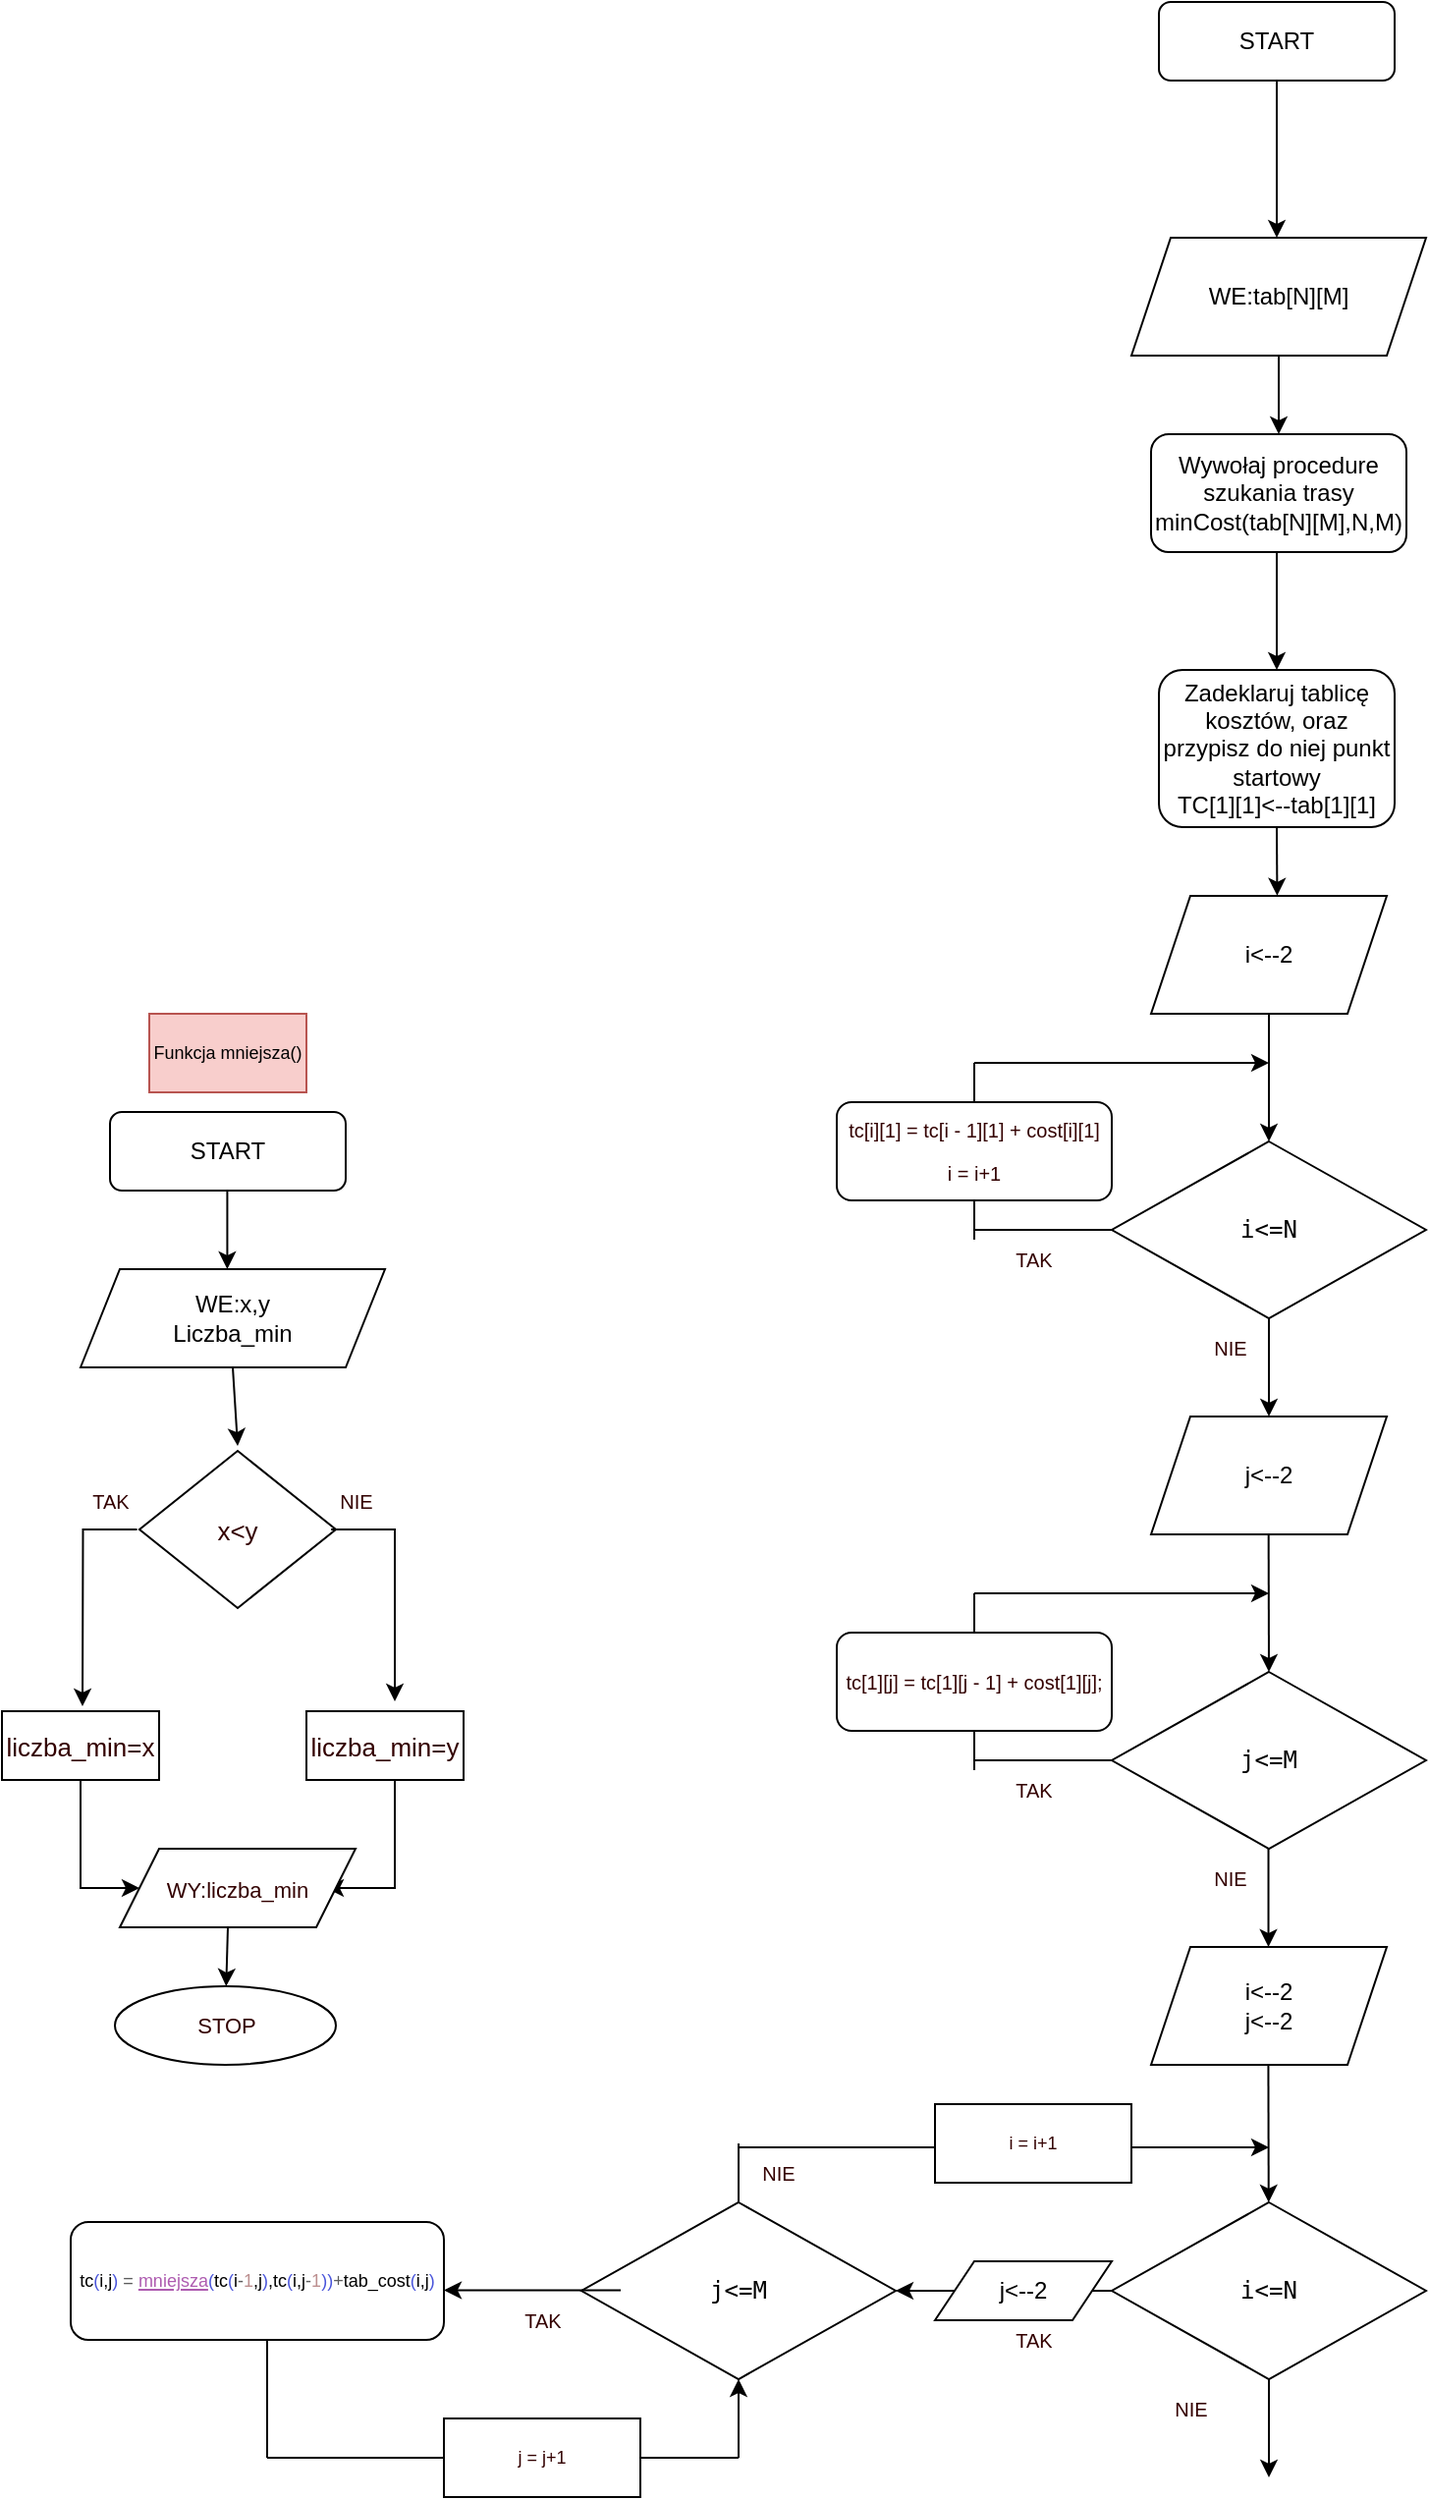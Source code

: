 <mxfile version="20.3.0" type="device"><diagram id="C5RBs43oDa-KdzZeNtuy" name="Page-1"><mxGraphModel dx="1525" dy="700" grid="1" gridSize="10" guides="1" tooltips="1" connect="1" arrows="1" fold="1" page="1" pageScale="1" pageWidth="827" pageHeight="1169" background="#ffffff" math="0" shadow="0"><root><mxCell id="WIyWlLk6GJQsqaUBKTNV-0"/><mxCell id="WIyWlLk6GJQsqaUBKTNV-1" parent="WIyWlLk6GJQsqaUBKTNV-0"/><mxCell id="WIyWlLk6GJQsqaUBKTNV-3" value="START" style="rounded=1;whiteSpace=wrap;html=1;fontSize=12;glass=0;strokeWidth=1;shadow=0;" parent="WIyWlLk6GJQsqaUBKTNV-1" vertex="1"><mxGeometry x="354" y="70" width="120" height="40" as="geometry"/></mxCell><mxCell id="uiQ0XHZpAKahJ_fMa_AK-2" value="" style="endArrow=classic;html=1;rounded=0;exitX=0.5;exitY=1;exitDx=0;exitDy=0;" edge="1" parent="WIyWlLk6GJQsqaUBKTNV-1" source="WIyWlLk6GJQsqaUBKTNV-3"><mxGeometry width="50" height="50" relative="1" as="geometry"><mxPoint x="390" y="550" as="sourcePoint"/><mxPoint x="414" y="190" as="targetPoint"/><Array as="points"/></mxGeometry></mxCell><mxCell id="uiQ0XHZpAKahJ_fMa_AK-3" value="WE:tab[N][M]" style="shape=parallelogram;perimeter=parallelogramPerimeter;whiteSpace=wrap;html=1;fixedSize=1;" vertex="1" parent="WIyWlLk6GJQsqaUBKTNV-1"><mxGeometry x="340" y="190" width="150" height="60" as="geometry"/></mxCell><mxCell id="uiQ0XHZpAKahJ_fMa_AK-4" value="" style="endArrow=classic;html=1;rounded=0;exitX=0.5;exitY=1;exitDx=0;exitDy=0;" edge="1" parent="WIyWlLk6GJQsqaUBKTNV-1" source="uiQ0XHZpAKahJ_fMa_AK-3" target="uiQ0XHZpAKahJ_fMa_AK-5"><mxGeometry width="50" height="50" relative="1" as="geometry"><mxPoint x="350" y="340" as="sourcePoint"/><mxPoint x="415" y="310" as="targetPoint"/><Array as="points"/></mxGeometry></mxCell><mxCell id="uiQ0XHZpAKahJ_fMa_AK-5" value="Wywołaj procedure&lt;br&gt;szukania trasy&lt;br&gt;minCost(tab[N][M],N,M)" style="rounded=1;whiteSpace=wrap;html=1;" vertex="1" parent="WIyWlLk6GJQsqaUBKTNV-1"><mxGeometry x="350" y="290" width="130" height="60" as="geometry"/></mxCell><mxCell id="uiQ0XHZpAKahJ_fMa_AK-6" value="" style="endArrow=classic;html=1;rounded=0;" edge="1" parent="WIyWlLk6GJQsqaUBKTNV-1"><mxGeometry width="50" height="50" relative="1" as="geometry"><mxPoint x="414" y="350" as="sourcePoint"/><mxPoint x="414" y="410" as="targetPoint"/></mxGeometry></mxCell><mxCell id="uiQ0XHZpAKahJ_fMa_AK-7" value="Zadeklaruj tablicę kosztów, oraz przypisz do niej punkt startowy&lt;br&gt;TC[1][1]&amp;lt;--tab[1][1]" style="rounded=1;whiteSpace=wrap;html=1;" vertex="1" parent="WIyWlLk6GJQsqaUBKTNV-1"><mxGeometry x="354" y="410" width="120" height="80" as="geometry"/></mxCell><mxCell id="uiQ0XHZpAKahJ_fMa_AK-8" value="i&amp;lt;--2" style="shape=parallelogram;perimeter=parallelogramPerimeter;whiteSpace=wrap;html=1;fixedSize=1;" vertex="1" parent="WIyWlLk6GJQsqaUBKTNV-1"><mxGeometry x="350" y="525" width="120" height="60" as="geometry"/></mxCell><mxCell id="uiQ0XHZpAKahJ_fMa_AK-9" value="" style="endArrow=classic;html=1;rounded=0;entryX=0.535;entryY=-0.002;entryDx=0;entryDy=0;entryPerimeter=0;" edge="1" parent="WIyWlLk6GJQsqaUBKTNV-1" target="uiQ0XHZpAKahJ_fMa_AK-8"><mxGeometry width="50" height="50" relative="1" as="geometry"><mxPoint x="414" y="490" as="sourcePoint"/><mxPoint x="464" y="440" as="targetPoint"/></mxGeometry></mxCell><mxCell id="uiQ0XHZpAKahJ_fMa_AK-10" value="&lt;pre style=&quot;&quot;&gt;i&amp;lt;=N&lt;/pre&gt;" style="rhombus;whiteSpace=wrap;html=1;" vertex="1" parent="WIyWlLk6GJQsqaUBKTNV-1"><mxGeometry x="330" y="650" width="160" height="90" as="geometry"/></mxCell><mxCell id="uiQ0XHZpAKahJ_fMa_AK-11" value="" style="endArrow=classic;html=1;rounded=0;entryX=0.5;entryY=0;entryDx=0;entryDy=0;exitX=0.5;exitY=1;exitDx=0;exitDy=0;" edge="1" parent="WIyWlLk6GJQsqaUBKTNV-1" source="uiQ0XHZpAKahJ_fMa_AK-8" target="uiQ0XHZpAKahJ_fMa_AK-10"><mxGeometry width="50" height="50" relative="1" as="geometry"><mxPoint x="410" y="590" as="sourcePoint"/><mxPoint x="440" y="590" as="targetPoint"/><Array as="points"/></mxGeometry></mxCell><mxCell id="uiQ0XHZpAKahJ_fMa_AK-13" value="" style="endArrow=none;html=1;rounded=0;fontFamily=Helvetica;fontSize=8;fontColor=#330000;entryX=0;entryY=0.5;entryDx=0;entryDy=0;" edge="1" parent="WIyWlLk6GJQsqaUBKTNV-1" target="uiQ0XHZpAKahJ_fMa_AK-10"><mxGeometry width="50" height="50" relative="1" as="geometry"><mxPoint x="260" y="695" as="sourcePoint"/><mxPoint x="330" y="690" as="targetPoint"/></mxGeometry></mxCell><mxCell id="uiQ0XHZpAKahJ_fMa_AK-14" value="" style="endArrow=none;html=1;rounded=0;fontFamily=Helvetica;fontSize=8;fontColor=#330000;" edge="1" parent="WIyWlLk6GJQsqaUBKTNV-1"><mxGeometry width="50" height="50" relative="1" as="geometry"><mxPoint x="260" y="700" as="sourcePoint"/><mxPoint x="260" y="680" as="targetPoint"/></mxGeometry></mxCell><mxCell id="uiQ0XHZpAKahJ_fMa_AK-16" value="&lt;pre style=&quot;color: rgb(0, 0, 0); font-size: 10px;&quot;&gt;&lt;font style=&quot;font-size: 10px;&quot; face=&quot;Helvetica&quot; color=&quot;#330000&quot;&gt;tc[i][1] = tc[i - 1][1] + cost[i][1]&lt;/font&gt;&lt;/pre&gt;&lt;pre style=&quot;color: rgb(0, 0, 0); font-size: 10px;&quot;&gt;&lt;font style=&quot;font-size: 10px;&quot; face=&quot;Helvetica&quot; color=&quot;#330000&quot;&gt;i = i+1&lt;/font&gt;&lt;/pre&gt;" style="rounded=1;whiteSpace=wrap;html=1;labelBackgroundColor=none;fontFamily=Helvetica;fontSize=8;fontColor=#330000;" vertex="1" parent="WIyWlLk6GJQsqaUBKTNV-1"><mxGeometry x="190" y="630" width="140" height="50" as="geometry"/></mxCell><mxCell id="uiQ0XHZpAKahJ_fMa_AK-17" value="" style="endArrow=none;html=1;rounded=0;fontFamily=Helvetica;fontSize=10;fontColor=#330000;entryX=0.5;entryY=0;entryDx=0;entryDy=0;" edge="1" parent="WIyWlLk6GJQsqaUBKTNV-1" target="uiQ0XHZpAKahJ_fMa_AK-16"><mxGeometry width="50" height="50" relative="1" as="geometry"><mxPoint x="260" y="630" as="sourcePoint"/><mxPoint x="370" y="620" as="targetPoint"/><Array as="points"><mxPoint x="260" y="610"/></Array></mxGeometry></mxCell><mxCell id="uiQ0XHZpAKahJ_fMa_AK-18" value="" style="endArrow=classic;html=1;rounded=0;fontFamily=Helvetica;fontSize=10;fontColor=#330000;" edge="1" parent="WIyWlLk6GJQsqaUBKTNV-1"><mxGeometry width="50" height="50" relative="1" as="geometry"><mxPoint x="260" y="610" as="sourcePoint"/><mxPoint x="410" y="610" as="targetPoint"/></mxGeometry></mxCell><mxCell id="uiQ0XHZpAKahJ_fMa_AK-19" value="NIE" style="text;html=1;align=center;verticalAlign=middle;resizable=0;points=[];autosize=1;strokeColor=none;fillColor=none;fontSize=10;fontFamily=Helvetica;fontColor=#330000;" vertex="1" parent="WIyWlLk6GJQsqaUBKTNV-1"><mxGeometry x="370" y="740" width="40" height="30" as="geometry"/></mxCell><mxCell id="uiQ0XHZpAKahJ_fMa_AK-21" value="" style="endArrow=classic;html=1;rounded=0;fontFamily=Helvetica;fontSize=10;fontColor=#330000;" edge="1" parent="WIyWlLk6GJQsqaUBKTNV-1" source="uiQ0XHZpAKahJ_fMa_AK-10"><mxGeometry relative="1" as="geometry"><mxPoint x="350" y="760" as="sourcePoint"/><mxPoint x="410" y="790" as="targetPoint"/></mxGeometry></mxCell><mxCell id="uiQ0XHZpAKahJ_fMa_AK-22" value="TAK" style="edgeLabel;resizable=0;html=1;align=center;verticalAlign=middle;labelBackgroundColor=none;fontFamily=Helvetica;fontSize=10;fontColor=#330000;" connectable="0" vertex="1" parent="uiQ0XHZpAKahJ_fMa_AK-21"><mxGeometry relative="1" as="geometry"><mxPoint x="-120" y="-55" as="offset"/></mxGeometry></mxCell><mxCell id="uiQ0XHZpAKahJ_fMa_AK-23" value="&lt;pre style=&quot;&quot;&gt;j&amp;lt;=M&lt;/pre&gt;" style="rhombus;whiteSpace=wrap;html=1;" vertex="1" parent="WIyWlLk6GJQsqaUBKTNV-1"><mxGeometry x="330" y="920" width="160" height="90" as="geometry"/></mxCell><mxCell id="uiQ0XHZpAKahJ_fMa_AK-24" value="j&amp;lt;--2" style="shape=parallelogram;perimeter=parallelogramPerimeter;whiteSpace=wrap;html=1;fixedSize=1;" vertex="1" parent="WIyWlLk6GJQsqaUBKTNV-1"><mxGeometry x="350" y="790" width="120" height="60" as="geometry"/></mxCell><mxCell id="uiQ0XHZpAKahJ_fMa_AK-25" value="" style="endArrow=classic;html=1;rounded=0;entryX=0.5;entryY=0;entryDx=0;entryDy=0;exitX=0.5;exitY=1;exitDx=0;exitDy=0;" edge="1" parent="WIyWlLk6GJQsqaUBKTNV-1" target="uiQ0XHZpAKahJ_fMa_AK-23"><mxGeometry width="50" height="50" relative="1" as="geometry"><mxPoint x="409.83" y="850" as="sourcePoint"/><mxPoint x="409.83" y="915" as="targetPoint"/><Array as="points"/></mxGeometry></mxCell><mxCell id="uiQ0XHZpAKahJ_fMa_AK-28" value="" style="endArrow=none;html=1;rounded=0;fontFamily=Helvetica;fontSize=8;fontColor=#330000;entryX=0;entryY=0.5;entryDx=0;entryDy=0;" edge="1" parent="WIyWlLk6GJQsqaUBKTNV-1"><mxGeometry width="50" height="50" relative="1" as="geometry"><mxPoint x="260" y="965" as="sourcePoint"/><mxPoint x="330" y="965" as="targetPoint"/></mxGeometry></mxCell><mxCell id="uiQ0XHZpAKahJ_fMa_AK-29" value="" style="endArrow=none;html=1;rounded=0;fontFamily=Helvetica;fontSize=8;fontColor=#330000;" edge="1" parent="WIyWlLk6GJQsqaUBKTNV-1"><mxGeometry width="50" height="50" relative="1" as="geometry"><mxPoint x="260" y="970" as="sourcePoint"/><mxPoint x="260" y="950" as="targetPoint"/></mxGeometry></mxCell><mxCell id="uiQ0XHZpAKahJ_fMa_AK-30" value="&lt;pre style=&quot;font-size: 10px;&quot;&gt;&lt;pre style=&quot;&quot;&gt;&lt;font face=&quot;Helvetica&quot;&gt;tc[1][j] = tc[1][j - 1] + cost[1][j];&lt;/font&gt;&lt;/pre&gt;&lt;/pre&gt;" style="rounded=1;whiteSpace=wrap;html=1;labelBackgroundColor=none;fontFamily=Helvetica;fontSize=8;fontColor=#330000;" vertex="1" parent="WIyWlLk6GJQsqaUBKTNV-1"><mxGeometry x="190" y="900" width="140" height="50" as="geometry"/></mxCell><mxCell id="uiQ0XHZpAKahJ_fMa_AK-31" value="" style="endArrow=none;html=1;rounded=0;fontFamily=Helvetica;fontSize=10;fontColor=#330000;entryX=0.5;entryY=0;entryDx=0;entryDy=0;" edge="1" parent="WIyWlLk6GJQsqaUBKTNV-1" target="uiQ0XHZpAKahJ_fMa_AK-30"><mxGeometry width="50" height="50" relative="1" as="geometry"><mxPoint x="260" y="900" as="sourcePoint"/><mxPoint x="370" y="890" as="targetPoint"/><Array as="points"><mxPoint x="260" y="880"/></Array></mxGeometry></mxCell><mxCell id="uiQ0XHZpAKahJ_fMa_AK-32" value="NIE" style="text;html=1;align=center;verticalAlign=middle;resizable=0;points=[];autosize=1;strokeColor=none;fillColor=none;fontSize=10;fontFamily=Helvetica;fontColor=#330000;" vertex="1" parent="WIyWlLk6GJQsqaUBKTNV-1"><mxGeometry x="370" y="1010" width="40" height="30" as="geometry"/></mxCell><mxCell id="uiQ0XHZpAKahJ_fMa_AK-33" value="" style="endArrow=classic;html=1;rounded=0;fontFamily=Helvetica;fontSize=10;fontColor=#330000;" edge="1" parent="WIyWlLk6GJQsqaUBKTNV-1"><mxGeometry width="50" height="50" relative="1" as="geometry"><mxPoint x="260" y="880" as="sourcePoint"/><mxPoint x="410" y="880" as="targetPoint"/></mxGeometry></mxCell><mxCell id="uiQ0XHZpAKahJ_fMa_AK-35" value="" style="endArrow=classic;html=1;rounded=0;fontFamily=Helvetica;fontSize=10;fontColor=#330000;" edge="1" parent="WIyWlLk6GJQsqaUBKTNV-1"><mxGeometry relative="1" as="geometry"><mxPoint x="409.76" y="1010" as="sourcePoint"/><mxPoint x="409.76" y="1060" as="targetPoint"/></mxGeometry></mxCell><mxCell id="uiQ0XHZpAKahJ_fMa_AK-36" value="TAK" style="edgeLabel;resizable=0;html=1;align=center;verticalAlign=middle;labelBackgroundColor=none;fontFamily=Helvetica;fontSize=10;fontColor=#330000;" connectable="0" vertex="1" parent="uiQ0XHZpAKahJ_fMa_AK-35"><mxGeometry relative="1" as="geometry"><mxPoint x="-120" y="-55" as="offset"/></mxGeometry></mxCell><mxCell id="uiQ0XHZpAKahJ_fMa_AK-37" value="i&amp;lt;--2&lt;br&gt;j&amp;lt;--2" style="shape=parallelogram;perimeter=parallelogramPerimeter;whiteSpace=wrap;html=1;fixedSize=1;" vertex="1" parent="WIyWlLk6GJQsqaUBKTNV-1"><mxGeometry x="350" y="1060" width="120" height="60" as="geometry"/></mxCell><mxCell id="uiQ0XHZpAKahJ_fMa_AK-38" value="&lt;pre style=&quot;&quot;&gt;i&amp;lt;=N&lt;/pre&gt;" style="rhombus;whiteSpace=wrap;html=1;" vertex="1" parent="WIyWlLk6GJQsqaUBKTNV-1"><mxGeometry x="330" y="1190" width="160" height="90" as="geometry"/></mxCell><mxCell id="uiQ0XHZpAKahJ_fMa_AK-39" value="" style="endArrow=classic;html=1;rounded=0;entryX=0.5;entryY=0;entryDx=0;entryDy=0;exitX=0.5;exitY=1;exitDx=0;exitDy=0;" edge="1" parent="WIyWlLk6GJQsqaUBKTNV-1"><mxGeometry width="50" height="50" relative="1" as="geometry"><mxPoint x="409.71" y="1120" as="sourcePoint"/><mxPoint x="409.88" y="1190" as="targetPoint"/><Array as="points"/></mxGeometry></mxCell><mxCell id="uiQ0XHZpAKahJ_fMa_AK-40" value="" style="endArrow=classic;html=1;rounded=0;exitX=0;exitY=0.5;exitDx=0;exitDy=0;entryX=1;entryY=0.5;entryDx=0;entryDy=0;" edge="1" parent="WIyWlLk6GJQsqaUBKTNV-1" source="uiQ0XHZpAKahJ_fMa_AK-38" target="uiQ0XHZpAKahJ_fMa_AK-43"><mxGeometry width="50" height="50" relative="1" as="geometry"><mxPoint x="329.43" y="1250" as="sourcePoint"/><mxPoint x="240" y="1235" as="targetPoint"/><Array as="points"/></mxGeometry></mxCell><mxCell id="uiQ0XHZpAKahJ_fMa_AK-43" value="&lt;pre style=&quot;&quot;&gt;j&amp;lt;=M&lt;/pre&gt;" style="rhombus;whiteSpace=wrap;html=1;" vertex="1" parent="WIyWlLk6GJQsqaUBKTNV-1"><mxGeometry x="60" y="1190" width="160" height="90" as="geometry"/></mxCell><mxCell id="uiQ0XHZpAKahJ_fMa_AK-45" value="NIE" style="text;html=1;align=center;verticalAlign=middle;resizable=0;points=[];autosize=1;strokeColor=none;fillColor=none;fontSize=10;fontFamily=Helvetica;fontColor=#330000;" vertex="1" parent="WIyWlLk6GJQsqaUBKTNV-1"><mxGeometry x="350" y="1280" width="40" height="30" as="geometry"/></mxCell><mxCell id="uiQ0XHZpAKahJ_fMa_AK-46" value="" style="endArrow=classic;html=1;rounded=0;fontFamily=Helvetica;fontSize=10;fontColor=#330000;" edge="1" parent="WIyWlLk6GJQsqaUBKTNV-1"><mxGeometry relative="1" as="geometry"><mxPoint x="410.0" y="1280" as="sourcePoint"/><mxPoint x="410.0" y="1330" as="targetPoint"/></mxGeometry></mxCell><mxCell id="uiQ0XHZpAKahJ_fMa_AK-47" value="TAK" style="edgeLabel;resizable=0;html=1;align=center;verticalAlign=middle;labelBackgroundColor=none;fontFamily=Helvetica;fontSize=10;fontColor=#330000;" connectable="0" vertex="1" parent="uiQ0XHZpAKahJ_fMa_AK-46"><mxGeometry relative="1" as="geometry"><mxPoint x="-120" y="-45" as="offset"/></mxGeometry></mxCell><mxCell id="uiQ0XHZpAKahJ_fMa_AK-49" value="&lt;pre style=&quot;font-size: 9px;&quot;&gt;&lt;font style=&quot;font-size: 9px;&quot; face=&quot;Helvetica&quot;&gt;&lt;span style=&quot;color: rgb(0, 0, 0);&quot;&gt;tc&lt;/span&gt;&lt;span style=&quot;color: rgb(74, 85, 219);&quot;&gt;(&lt;/span&gt;&lt;span style=&quot;color: rgb(0, 0, 0);&quot;&gt;i&lt;/span&gt;&lt;span style=&quot;color: rgb(0, 0, 0);&quot;&gt;,&lt;/span&gt;&lt;span style=&quot;color: rgb(0, 0, 0);&quot;&gt;j&lt;/span&gt;&lt;span style=&quot;color: rgb(74, 85, 219);&quot;&gt;)&lt;/span&gt; &lt;span style=&quot;color: rgb(92, 92, 92);&quot;&gt;=&lt;/span&gt; &lt;font style=&quot;font-size: 9px;&quot; color=&quot;#ae5cb0&quot;&gt;&lt;u&gt;mniejsza&lt;/u&gt;&lt;/font&gt;&lt;span style=&quot;color: rgb(74, 85, 219);&quot;&gt;(&lt;/span&gt;&lt;span style=&quot;color: rgb(0, 0, 0);&quot;&gt;tc&lt;/span&gt;&lt;span style=&quot;color: rgb(74, 85, 219);&quot;&gt;(&lt;/span&gt;&lt;span style=&quot;color: rgb(0, 0, 0);&quot;&gt;i&lt;/span&gt;&lt;span style=&quot;color: rgb(92, 92, 92);&quot;&gt;-&lt;/span&gt;&lt;span style=&quot;color: rgb(188, 143, 143);&quot;&gt;1&lt;/span&gt;&lt;span style=&quot;color: rgb(0, 0, 0);&quot;&gt;,&lt;/span&gt;&lt;span style=&quot;color: rgb(0, 0, 0);&quot;&gt;j&lt;/span&gt;&lt;span style=&quot;color: rgb(74, 85, 219);&quot;&gt;)&lt;/span&gt;&lt;span style=&quot;color: rgb(0, 0, 0);&quot;&gt;,&lt;/span&gt;&lt;span style=&quot;color: rgb(0, 0, 0);&quot;&gt;tc&lt;/span&gt;&lt;span style=&quot;color: rgb(74, 85, 219);&quot;&gt;(&lt;/span&gt;&lt;span style=&quot;color: rgb(0, 0, 0);&quot;&gt;i&lt;/span&gt;&lt;span style=&quot;color: rgb(0, 0, 0);&quot;&gt;,&lt;/span&gt;&lt;span style=&quot;color: rgb(0, 0, 0);&quot;&gt;j&lt;/span&gt;&lt;span style=&quot;color: rgb(92, 92, 92);&quot;&gt;-&lt;/span&gt;&lt;span style=&quot;color: rgb(188, 143, 143);&quot;&gt;1&lt;/span&gt;&lt;span style=&quot;color: rgb(74, 85, 219);&quot;&gt;)&lt;/span&gt;&lt;span style=&quot;color: rgb(74, 85, 219);&quot;&gt;)&lt;/span&gt;&lt;span style=&quot;color: rgb(92, 92, 92);&quot;&gt;+&lt;/span&gt;&lt;span style=&quot;color: rgb(0, 0, 0);&quot;&gt;tab_cost&lt;/span&gt;&lt;span style=&quot;color: rgb(74, 85, 219);&quot;&gt;(&lt;/span&gt;&lt;span style=&quot;color: rgb(0, 0, 0);&quot;&gt;i&lt;/span&gt;&lt;span style=&quot;color: rgb(0, 0, 0);&quot;&gt;,&lt;/span&gt;&lt;span style=&quot;color: rgb(0, 0, 0);&quot;&gt;j&lt;/span&gt;&lt;span style=&quot;color: rgb(74, 85, 219);&quot;&gt;)&lt;/span&gt;&lt;/font&gt;&lt;/pre&gt;" style="rounded=1;whiteSpace=wrap;html=1;labelBackgroundColor=none;fontFamily=Helvetica;fontSize=10;fontColor=#330000;" vertex="1" parent="WIyWlLk6GJQsqaUBKTNV-1"><mxGeometry x="-200" y="1200" width="190" height="60" as="geometry"/></mxCell><mxCell id="uiQ0XHZpAKahJ_fMa_AK-50" value="" style="endArrow=classic;html=1;rounded=0;exitX=0;exitY=0.5;exitDx=0;exitDy=0;" edge="1" parent="WIyWlLk6GJQsqaUBKTNV-1"><mxGeometry width="50" height="50" relative="1" as="geometry"><mxPoint x="80" y="1234.71" as="sourcePoint"/><mxPoint x="-10" y="1234.71" as="targetPoint"/><Array as="points"/></mxGeometry></mxCell><mxCell id="uiQ0XHZpAKahJ_fMa_AK-51" value="TAK" style="edgeLabel;resizable=0;html=1;align=center;verticalAlign=middle;labelBackgroundColor=none;fontFamily=Helvetica;fontSize=10;fontColor=#330000;" connectable="0" vertex="1" parent="WIyWlLk6GJQsqaUBKTNV-1"><mxGeometry x="40" y="1250.003" as="geometry"/></mxCell><mxCell id="uiQ0XHZpAKahJ_fMa_AK-53" value="" style="endArrow=none;html=1;rounded=0;fontFamily=Helvetica;fontSize=10;fontColor=#330000;" edge="1" parent="WIyWlLk6GJQsqaUBKTNV-1"><mxGeometry width="50" height="50" relative="1" as="geometry"><mxPoint x="140" y="1190" as="sourcePoint"/><mxPoint x="140" y="1160" as="targetPoint"/><Array as="points"><mxPoint x="140" y="1190"/></Array></mxGeometry></mxCell><mxCell id="uiQ0XHZpAKahJ_fMa_AK-54" value="NIE" style="text;html=1;align=center;verticalAlign=middle;resizable=0;points=[];autosize=1;strokeColor=none;fillColor=none;fontSize=10;fontFamily=Helvetica;fontColor=#330000;" vertex="1" parent="WIyWlLk6GJQsqaUBKTNV-1"><mxGeometry x="140" y="1160" width="40" height="30" as="geometry"/></mxCell><mxCell id="uiQ0XHZpAKahJ_fMa_AK-58" value="" style="endArrow=classic;html=1;rounded=0;fontFamily=Helvetica;fontSize=9;fontColor=#330000;" edge="1" parent="WIyWlLk6GJQsqaUBKTNV-1"><mxGeometry width="50" height="50" relative="1" as="geometry"><mxPoint x="140" y="1162" as="sourcePoint"/><mxPoint x="410" y="1162" as="targetPoint"/></mxGeometry></mxCell><mxCell id="uiQ0XHZpAKahJ_fMa_AK-57" value="i = i+1" style="rounded=0;whiteSpace=wrap;html=1;labelBackgroundColor=none;fontFamily=Helvetica;fontSize=9;fontColor=#330000;" vertex="1" parent="WIyWlLk6GJQsqaUBKTNV-1"><mxGeometry x="240" y="1140" width="100" height="40" as="geometry"/></mxCell><mxCell id="uiQ0XHZpAKahJ_fMa_AK-59" value="" style="endArrow=none;html=1;rounded=0;fontFamily=Helvetica;fontSize=9;fontColor=#330000;" edge="1" parent="WIyWlLk6GJQsqaUBKTNV-1"><mxGeometry width="50" height="50" relative="1" as="geometry"><mxPoint x="-100" y="1320" as="sourcePoint"/><mxPoint x="-100" y="1260" as="targetPoint"/></mxGeometry></mxCell><mxCell id="uiQ0XHZpAKahJ_fMa_AK-60" value="" style="endArrow=none;html=1;rounded=0;fontFamily=Helvetica;fontSize=9;fontColor=#330000;startArrow=none;" edge="1" parent="WIyWlLk6GJQsqaUBKTNV-1" source="uiQ0XHZpAKahJ_fMa_AK-61"><mxGeometry width="50" height="50" relative="1" as="geometry"><mxPoint x="-100" y="1320" as="sourcePoint"/><mxPoint x="140" y="1320" as="targetPoint"/></mxGeometry></mxCell><mxCell id="uiQ0XHZpAKahJ_fMa_AK-61" value="j = j+1" style="rounded=0;whiteSpace=wrap;html=1;labelBackgroundColor=none;fontFamily=Helvetica;fontSize=9;fontColor=#330000;" vertex="1" parent="WIyWlLk6GJQsqaUBKTNV-1"><mxGeometry x="-10" y="1300" width="100" height="40" as="geometry"/></mxCell><mxCell id="uiQ0XHZpAKahJ_fMa_AK-62" value="" style="endArrow=none;html=1;rounded=0;fontFamily=Helvetica;fontSize=9;fontColor=#330000;" edge="1" parent="WIyWlLk6GJQsqaUBKTNV-1" target="uiQ0XHZpAKahJ_fMa_AK-61"><mxGeometry width="50" height="50" relative="1" as="geometry"><mxPoint x="-100" y="1320" as="sourcePoint"/><mxPoint x="160" y="1320" as="targetPoint"/></mxGeometry></mxCell><mxCell id="uiQ0XHZpAKahJ_fMa_AK-63" value="j&amp;lt;--2" style="shape=parallelogram;perimeter=parallelogramPerimeter;whiteSpace=wrap;html=1;fixedSize=1;" vertex="1" parent="WIyWlLk6GJQsqaUBKTNV-1"><mxGeometry x="240" y="1220" width="90" height="30" as="geometry"/></mxCell><mxCell id="uiQ0XHZpAKahJ_fMa_AK-64" value="" style="endArrow=classic;html=1;rounded=0;fontFamily=Helvetica;fontSize=9;fontColor=#330000;entryX=0.5;entryY=1;entryDx=0;entryDy=0;" edge="1" parent="WIyWlLk6GJQsqaUBKTNV-1" target="uiQ0XHZpAKahJ_fMa_AK-43"><mxGeometry width="50" height="50" relative="1" as="geometry"><mxPoint x="140" y="1320" as="sourcePoint"/><mxPoint x="190" y="1270" as="targetPoint"/></mxGeometry></mxCell><mxCell id="uiQ0XHZpAKahJ_fMa_AK-65" value="Funkcja mniejsza()" style="text;html=1;strokeColor=#b85450;fillColor=#f8cecc;align=center;verticalAlign=middle;whiteSpace=wrap;rounded=0;labelBackgroundColor=none;fontFamily=Helvetica;fontSize=9;" vertex="1" parent="WIyWlLk6GJQsqaUBKTNV-1"><mxGeometry x="-160" y="585" width="80" height="40" as="geometry"/></mxCell><mxCell id="uiQ0XHZpAKahJ_fMa_AK-66" value="START" style="rounded=1;whiteSpace=wrap;html=1;fontSize=12;glass=0;strokeWidth=1;shadow=0;" vertex="1" parent="WIyWlLk6GJQsqaUBKTNV-1"><mxGeometry x="-180" y="635" width="120" height="40" as="geometry"/></mxCell><mxCell id="uiQ0XHZpAKahJ_fMa_AK-67" value="" style="endArrow=classic;html=1;rounded=0;fontFamily=Helvetica;fontSize=9;fontColor=#330000;" edge="1" parent="WIyWlLk6GJQsqaUBKTNV-1"><mxGeometry width="50" height="50" relative="1" as="geometry"><mxPoint x="-120.29" y="675" as="sourcePoint"/><mxPoint x="-120.29" y="715" as="targetPoint"/></mxGeometry></mxCell><mxCell id="uiQ0XHZpAKahJ_fMa_AK-68" value="WE:x,y&lt;br&gt;Liczba_min" style="shape=parallelogram;perimeter=parallelogramPerimeter;whiteSpace=wrap;html=1;fixedSize=1;" vertex="1" parent="WIyWlLk6GJQsqaUBKTNV-1"><mxGeometry x="-195" y="715" width="155" height="50" as="geometry"/></mxCell><mxCell id="uiQ0XHZpAKahJ_fMa_AK-69" value="" style="endArrow=classic;html=1;rounded=0;fontFamily=Helvetica;fontSize=9;fontColor=#330000;exitX=0.5;exitY=1;exitDx=0;exitDy=0;" edge="1" parent="WIyWlLk6GJQsqaUBKTNV-1" source="uiQ0XHZpAKahJ_fMa_AK-68"><mxGeometry width="50" height="50" relative="1" as="geometry"><mxPoint x="-90" y="815" as="sourcePoint"/><mxPoint x="-115" y="805" as="targetPoint"/></mxGeometry></mxCell><mxCell id="uiQ0XHZpAKahJ_fMa_AK-70" value="&lt;font style=&quot;font-size: 13px;&quot;&gt;x&amp;lt;y&lt;/font&gt;" style="rhombus;whiteSpace=wrap;html=1;labelBackgroundColor=none;fontFamily=Helvetica;fontSize=9;fontColor=#330000;" vertex="1" parent="WIyWlLk6GJQsqaUBKTNV-1"><mxGeometry x="-165" y="807.5" width="100" height="80" as="geometry"/></mxCell><mxCell id="uiQ0XHZpAKahJ_fMa_AK-71" value="" style="endArrow=classic;html=1;rounded=0;fontFamily=Helvetica;fontSize=9;fontColor=#330000;" edge="1" parent="WIyWlLk6GJQsqaUBKTNV-1"><mxGeometry width="50" height="50" relative="1" as="geometry"><mxPoint x="-166.25" y="847.5" as="sourcePoint"/><mxPoint x="-194" y="938" as="targetPoint"/><Array as="points"><mxPoint x="-193.75" y="847.5"/><mxPoint x="-194" y="937.5"/></Array></mxGeometry></mxCell><mxCell id="uiQ0XHZpAKahJ_fMa_AK-73" value="" style="endArrow=classic;html=1;rounded=0;fontFamily=Helvetica;fontSize=9;fontColor=#330000;" edge="1" parent="WIyWlLk6GJQsqaUBKTNV-1"><mxGeometry width="50" height="50" relative="1" as="geometry"><mxPoint x="-67.5" y="847.5" as="sourcePoint"/><mxPoint x="-35" y="935" as="targetPoint"/><Array as="points"><mxPoint x="-35" y="847.5"/></Array></mxGeometry></mxCell><mxCell id="uiQ0XHZpAKahJ_fMa_AK-74" value="TAK" style="edgeLabel;resizable=0;html=1;align=center;verticalAlign=middle;labelBackgroundColor=none;fontFamily=Helvetica;fontSize=10;fontColor=#330000;" connectable="0" vertex="1" parent="WIyWlLk6GJQsqaUBKTNV-1"><mxGeometry x="-180" y="832.503" as="geometry"/></mxCell><mxCell id="uiQ0XHZpAKahJ_fMa_AK-75" value="NIE" style="text;html=1;align=center;verticalAlign=middle;resizable=0;points=[];autosize=1;strokeColor=none;fillColor=none;fontSize=10;fontFamily=Helvetica;fontColor=#330000;" vertex="1" parent="WIyWlLk6GJQsqaUBKTNV-1"><mxGeometry x="-75" y="817.5" width="40" height="30" as="geometry"/></mxCell><mxCell id="uiQ0XHZpAKahJ_fMa_AK-76" value="liczba_min=x" style="rounded=0;whiteSpace=wrap;html=1;labelBackgroundColor=none;fontFamily=Helvetica;fontSize=13;fontColor=#330000;" vertex="1" parent="WIyWlLk6GJQsqaUBKTNV-1"><mxGeometry x="-235" y="940" width="80" height="35" as="geometry"/></mxCell><mxCell id="uiQ0XHZpAKahJ_fMa_AK-78" value="liczba_min=y" style="rounded=0;whiteSpace=wrap;html=1;labelBackgroundColor=none;fontFamily=Helvetica;fontSize=13;fontColor=#330000;" vertex="1" parent="WIyWlLk6GJQsqaUBKTNV-1"><mxGeometry x="-80" y="940" width="80" height="35" as="geometry"/></mxCell><mxCell id="uiQ0XHZpAKahJ_fMa_AK-79" value="" style="endArrow=classic;html=1;rounded=0;fontFamily=Helvetica;fontSize=13;fontColor=#330000;entryX=0;entryY=0.5;entryDx=0;entryDy=0;" edge="1" parent="WIyWlLk6GJQsqaUBKTNV-1" target="uiQ0XHZpAKahJ_fMa_AK-81"><mxGeometry width="50" height="50" relative="1" as="geometry"><mxPoint x="-195" y="975" as="sourcePoint"/><mxPoint x="-145" y="1035" as="targetPoint"/><Array as="points"><mxPoint x="-195" y="1030"/></Array></mxGeometry></mxCell><mxCell id="uiQ0XHZpAKahJ_fMa_AK-80" value="" style="endArrow=classic;html=1;rounded=0;fontFamily=Helvetica;fontSize=13;fontColor=#330000;" edge="1" parent="WIyWlLk6GJQsqaUBKTNV-1"><mxGeometry width="50" height="50" relative="1" as="geometry"><mxPoint x="-35" y="975" as="sourcePoint"/><mxPoint x="-70" y="1030" as="targetPoint"/><Array as="points"><mxPoint x="-35" y="1030"/></Array></mxGeometry></mxCell><mxCell id="uiQ0XHZpAKahJ_fMa_AK-81" value="&lt;font style=&quot;font-size: 11px;&quot;&gt;WY:liczba_min&lt;/font&gt;" style="shape=parallelogram;perimeter=parallelogramPerimeter;whiteSpace=wrap;html=1;fixedSize=1;labelBackgroundColor=none;fontFamily=Helvetica;fontSize=13;fontColor=#330000;" vertex="1" parent="WIyWlLk6GJQsqaUBKTNV-1"><mxGeometry x="-175" y="1010" width="120" height="40" as="geometry"/></mxCell><mxCell id="uiQ0XHZpAKahJ_fMa_AK-82" value="" style="endArrow=classic;html=1;rounded=0;fontFamily=Helvetica;fontSize=11;fontColor=#330000;" edge="1" parent="WIyWlLk6GJQsqaUBKTNV-1" target="uiQ0XHZpAKahJ_fMa_AK-83"><mxGeometry width="50" height="50" relative="1" as="geometry"><mxPoint x="-120" y="1050" as="sourcePoint"/><mxPoint x="-120" y="1080" as="targetPoint"/></mxGeometry></mxCell><mxCell id="uiQ0XHZpAKahJ_fMa_AK-83" value="STOP" style="ellipse;whiteSpace=wrap;html=1;labelBackgroundColor=none;fontFamily=Helvetica;fontSize=11;fontColor=#330000;" vertex="1" parent="WIyWlLk6GJQsqaUBKTNV-1"><mxGeometry x="-177.5" y="1080" width="112.5" height="40" as="geometry"/></mxCell></root></mxGraphModel></diagram></mxfile>